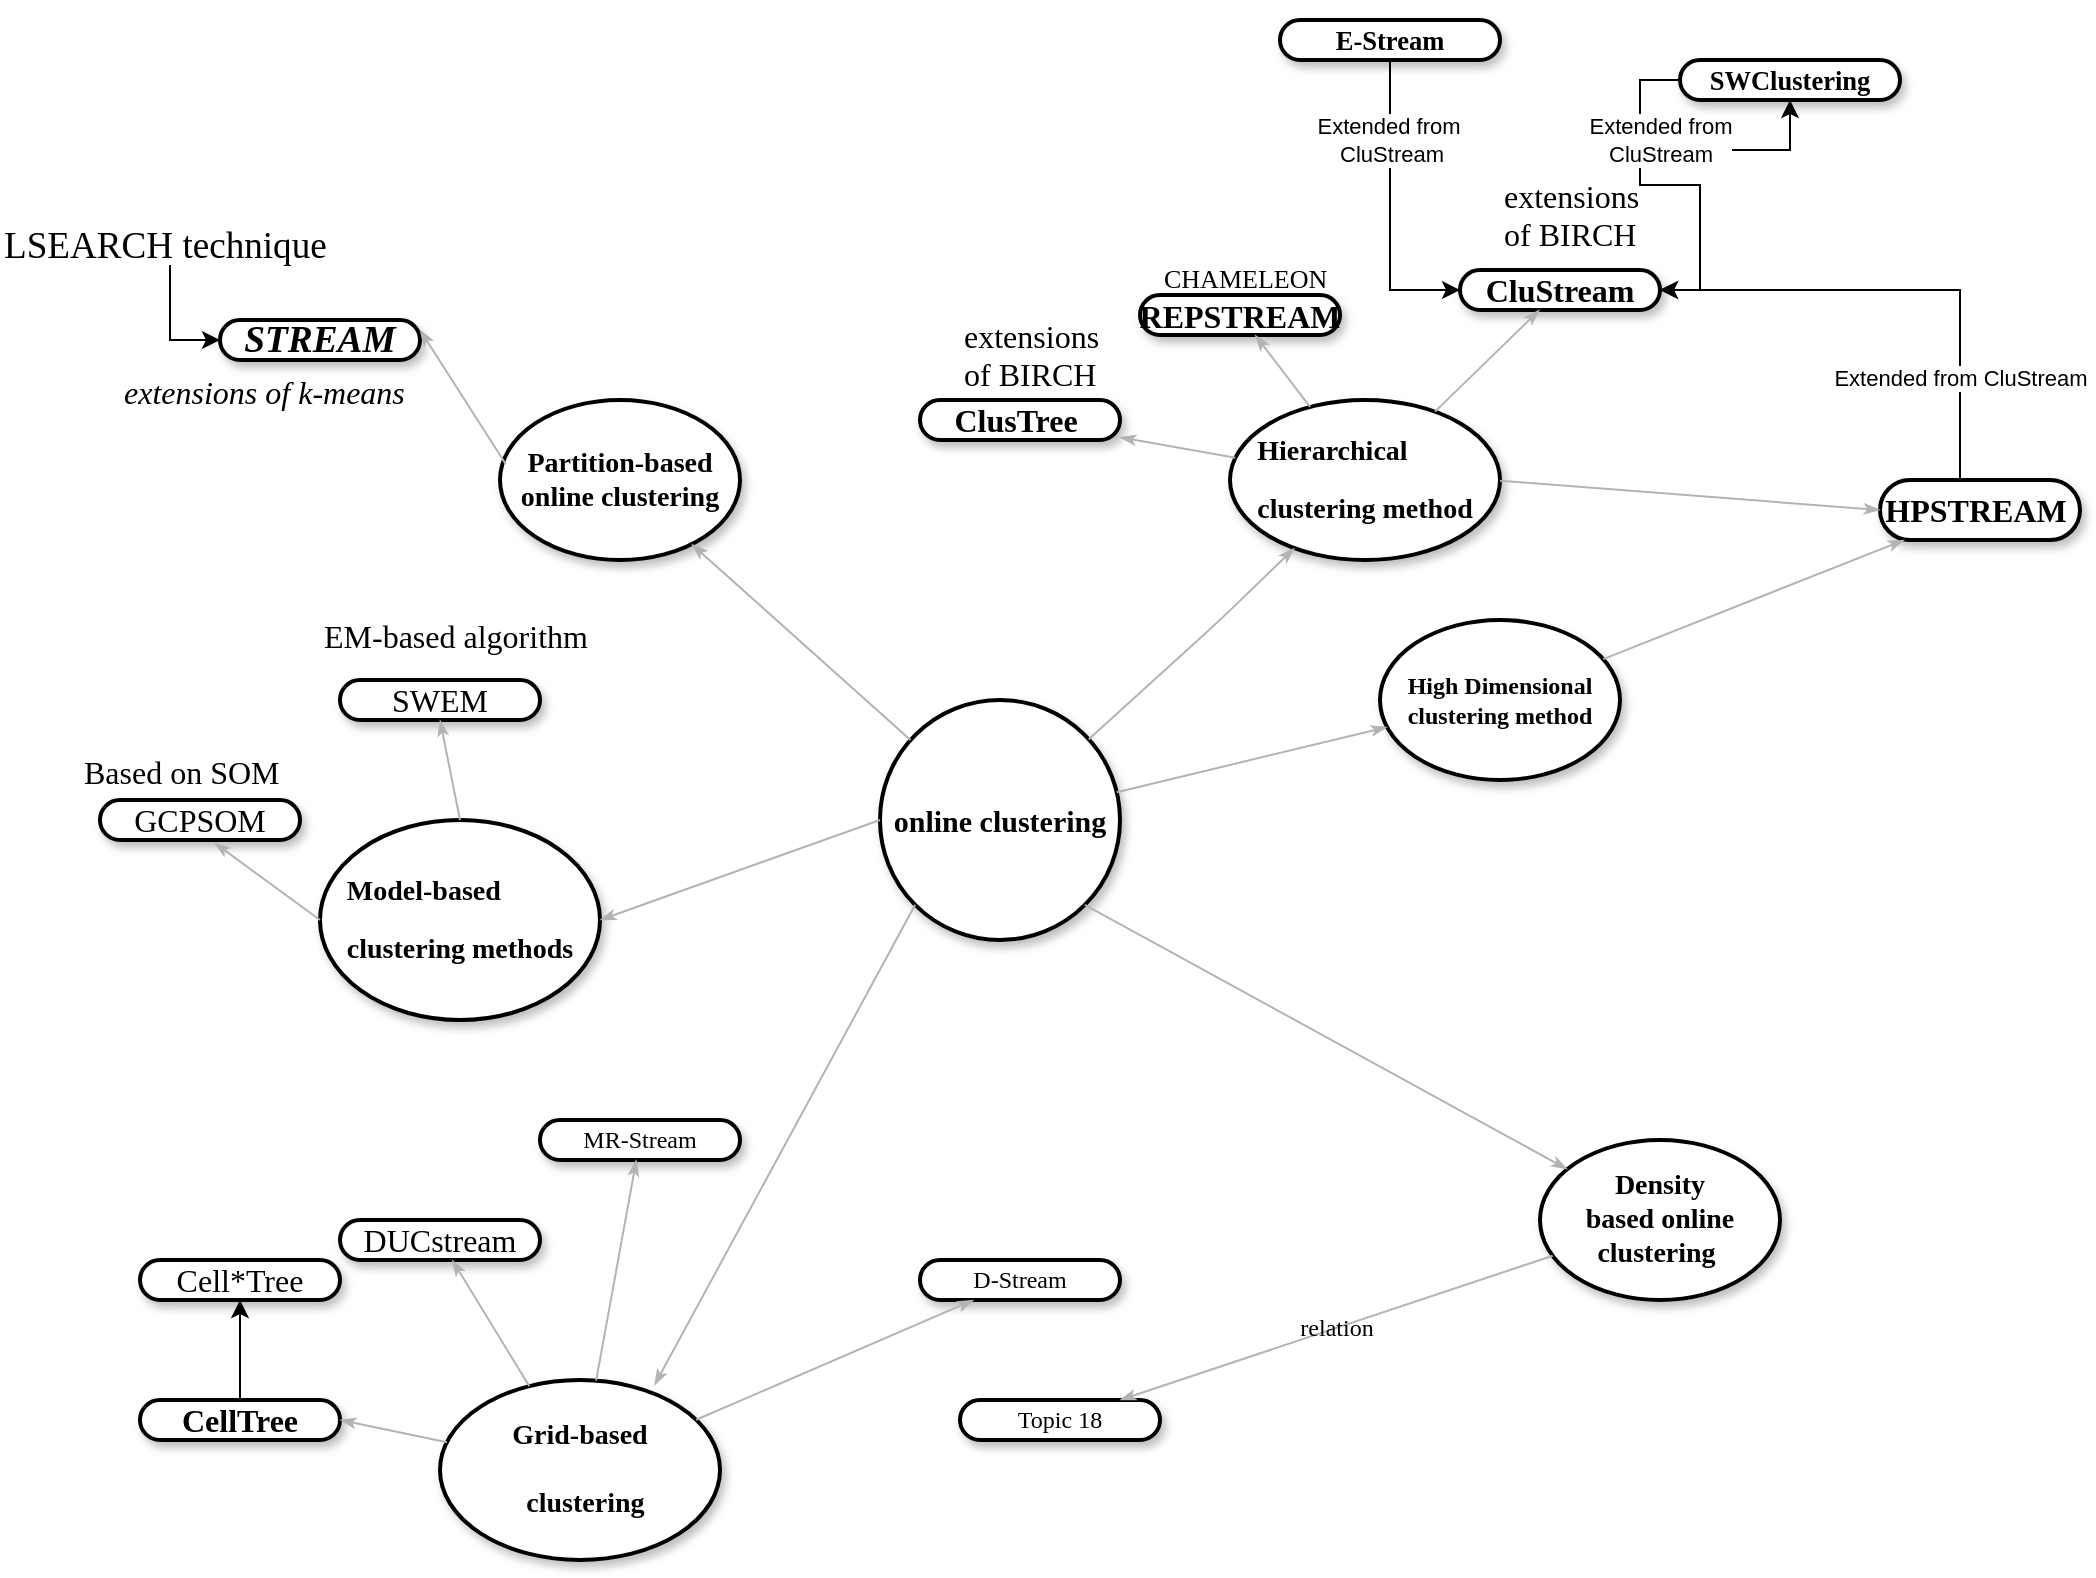 <mxfile version="14.6.13" type="github">
  <diagram name="Page-1" id="ad52d381-51e7-2e0d-a935-2d0ddd2fd229">
    <mxGraphModel dx="1221" dy="1429" grid="1" gridSize="10" guides="1" tooltips="1" connect="1" arrows="1" fold="1" page="1" pageScale="1" pageWidth="1100" pageHeight="850" background="#ffffff" math="0" shadow="0">
      <root>
        <mxCell id="0" />
        <mxCell id="1" parent="0" />
        <mxCell id="2c924340bb9dbf6c-2" value="&lt;p class=&quot;MsoNormal&quot;&gt;&lt;b&gt;&lt;span&gt;&lt;font face=&quot;Calibri&quot; style=&quot;font-size: 14px&quot;&gt;Partition-based online clustering&lt;/font&gt;&lt;/span&gt;&lt;/b&gt;&lt;/p&gt;" style="ellipse;whiteSpace=wrap;html=1;rounded=1;shadow=1;comic=0;labelBackgroundColor=none;strokeWidth=2;fontFamily=Verdana;fontSize=12;align=center;" parent="1" vertex="1">
          <mxGeometry x="260" y="110" width="120" height="80" as="geometry" />
        </mxCell>
        <mxCell id="2c924340bb9dbf6c-3" value="&lt;p class=&quot;MsoNormal&quot; align=&quot;justify&quot; style=&quot;text-align: justify&quot;&gt;&lt;b&gt;&lt;font face=&quot;Calibri&quot; style=&quot;font-size: 14px&quot;&gt;Hierarchical&amp;nbsp;&lt;/font&gt;&lt;/b&gt;&lt;/p&gt;&lt;p class=&quot;MsoNormal&quot; align=&quot;justify&quot; style=&quot;text-align: justify&quot;&gt;&lt;b&gt;&lt;font face=&quot;Calibri&quot; style=&quot;font-size: 14px&quot;&gt;clustering method&lt;/font&gt;&lt;/b&gt;&lt;/p&gt;" style="ellipse;whiteSpace=wrap;html=1;rounded=1;shadow=1;comic=0;labelBackgroundColor=none;strokeWidth=2;fontFamily=Verdana;fontSize=12;align=center;" parent="1" vertex="1">
          <mxGeometry x="625" y="110" width="135" height="80" as="geometry" />
        </mxCell>
        <mxCell id="2c924340bb9dbf6c-4" value="&lt;b&gt;&lt;font style=&quot;font-size: 15px&quot;&gt;online clustering&lt;/font&gt;&lt;/b&gt;" style="ellipse;whiteSpace=wrap;html=1;rounded=1;shadow=1;comic=0;labelBackgroundColor=none;strokeWidth=2;fontFamily=Verdana;fontSize=12;align=center;" parent="1" vertex="1">
          <mxGeometry x="450" y="260" width="120" height="120" as="geometry" />
        </mxCell>
        <mxCell id="2c924340bb9dbf6c-5" value="&lt;span&gt;&lt;b&gt;&lt;font style=&quot;font-size: 12px&quot;&gt;High Dimensional clustering method&lt;/font&gt;&lt;/b&gt;&lt;/span&gt;" style="ellipse;whiteSpace=wrap;html=1;rounded=1;shadow=1;comic=0;labelBackgroundColor=none;strokeWidth=2;fontFamily=Verdana;fontSize=12;align=center;" parent="1" vertex="1">
          <mxGeometry x="700" y="220" width="120" height="80" as="geometry" />
        </mxCell>
        <mxCell id="2c924340bb9dbf6c-7" value="&lt;div style=&quot;font-size: 14px&quot;&gt;&lt;span style=&quot;font-family: &amp;#34;calibri&amp;#34;&quot;&gt;&lt;font style=&quot;font-size: 14px&quot;&gt;&lt;b&gt;Density&lt;/b&gt;&lt;/font&gt;&lt;/span&gt;&lt;/div&gt;&lt;div style=&quot;font-size: 14px&quot;&gt;&lt;span style=&quot;font-family: &amp;#34;calibri&amp;#34;&quot;&gt;&lt;font style=&quot;font-size: 14px&quot;&gt;&lt;b&gt;based online clustering&amp;nbsp;&lt;/b&gt;&lt;/font&gt;&lt;/span&gt;&lt;/div&gt;" style="ellipse;whiteSpace=wrap;html=1;rounded=1;shadow=1;comic=0;labelBackgroundColor=none;strokeWidth=2;fontFamily=Verdana;fontSize=12;align=center;" parent="1" vertex="1">
          <mxGeometry x="780" y="480" width="120" height="80" as="geometry" />
        </mxCell>
        <mxCell id="2c924340bb9dbf6c-10" value="&lt;p class=&quot;MsoNormal&quot;&gt;&lt;b&gt;&lt;i&gt;&lt;span style=&quot;font-size: 14pt&quot;&gt;&lt;font face=&quot;Calibri&quot;&gt;STREAM&lt;/font&gt;&lt;/span&gt;&lt;/i&gt;&lt;/b&gt;&lt;/p&gt;" style="whiteSpace=wrap;html=1;rounded=1;shadow=1;comic=0;labelBackgroundColor=none;strokeWidth=2;fontFamily=Verdana;fontSize=12;align=center;arcSize=50;" parent="1" vertex="1">
          <mxGeometry x="120" y="70" width="100" height="20" as="geometry" />
        </mxCell>
        <mxCell id="2c924340bb9dbf6c-11" value="&lt;p class=&quot;MsoNormal&quot;&gt;&lt;span style=&quot;font-size: 12.0pt&quot;&gt;&lt;font face=&quot;Calibri&quot;&gt;&lt;b&gt;CluStream&lt;/b&gt;&lt;/font&gt;&lt;/span&gt;&lt;/p&gt;" style="whiteSpace=wrap;html=1;rounded=1;shadow=1;comic=0;labelBackgroundColor=none;strokeWidth=2;fontFamily=Verdana;fontSize=12;align=center;arcSize=50;" parent="1" vertex="1">
          <mxGeometry x="740" y="45" width="100" height="20" as="geometry" />
        </mxCell>
        <mxCell id="2c924340bb9dbf6c-14" value="&lt;p class=&quot;MsoNormal&quot;&gt;&lt;span style=&quot;font-family: &amp;#34;calibri&amp;#34; ; font-size: 12.0pt&quot;&gt;&lt;b&gt;REPSTREAM&lt;/b&gt;&lt;/span&gt;&lt;/p&gt;" style="whiteSpace=wrap;html=1;rounded=1;shadow=1;comic=0;labelBackgroundColor=none;strokeWidth=2;fontFamily=Verdana;fontSize=12;align=center;arcSize=50;" parent="1" vertex="1">
          <mxGeometry x="580" y="57.5" width="100" height="20" as="geometry" />
        </mxCell>
        <mxCell id="2c924340bb9dbf6c-15" value="&lt;p class=&quot;MsoNormal&quot;&gt;&lt;b&gt;&lt;span style=&quot;font-family: &amp;#34;calibri&amp;#34; ; font-size: 12.0pt&quot;&gt;ClusTree&lt;/span&gt;&lt;span style=&quot;font-size: 12.0pt&quot;&gt;&amp;nbsp;&lt;/span&gt;&lt;/b&gt;&lt;/p&gt;" style="whiteSpace=wrap;html=1;rounded=1;shadow=1;comic=0;labelBackgroundColor=none;strokeWidth=2;fontFamily=Verdana;fontSize=12;align=center;arcSize=50;" parent="1" vertex="1">
          <mxGeometry x="470" y="110" width="100" height="20" as="geometry" />
        </mxCell>
        <mxCell id="2c924340bb9dbf6c-31" value="" style="edgeStyle=none;rounded=1;html=1;labelBackgroundColor=none;startArrow=none;startFill=0;startSize=5;endArrow=classicThin;endFill=1;endSize=5;jettySize=auto;orthogonalLoop=1;strokeColor=#B3B3B3;strokeWidth=1;fontFamily=Verdana;fontSize=12" parent="1" source="2c924340bb9dbf6c-4" target="2c924340bb9dbf6c-2" edge="1">
          <mxGeometry relative="1" as="geometry" />
        </mxCell>
        <mxCell id="2c924340bb9dbf6c-32" value="" style="edgeStyle=none;rounded=1;html=1;labelBackgroundColor=none;startArrow=none;startFill=0;startSize=5;endArrow=classicThin;endFill=1;endSize=5;jettySize=auto;orthogonalLoop=1;strokeColor=#B3B3B3;strokeWidth=1;fontFamily=Verdana;fontSize=12" parent="1" source="2c924340bb9dbf6c-4" target="2c924340bb9dbf6c-3" edge="1">
          <mxGeometry relative="1" as="geometry">
            <Array as="points">
              <mxPoint x="620" y="220" />
            </Array>
          </mxGeometry>
        </mxCell>
        <mxCell id="2c924340bb9dbf6c-33" value="" style="edgeStyle=none;rounded=1;html=1;labelBackgroundColor=none;startArrow=none;startFill=0;startSize=5;endArrow=classicThin;endFill=1;endSize=5;jettySize=auto;orthogonalLoop=1;strokeColor=#B3B3B3;strokeWidth=1;fontFamily=Verdana;fontSize=12" parent="1" source="2c924340bb9dbf6c-4" target="2c924340bb9dbf6c-5" edge="1">
          <mxGeometry relative="1" as="geometry" />
        </mxCell>
        <mxCell id="2c924340bb9dbf6c-35" value="" style="edgeStyle=none;rounded=1;html=1;labelBackgroundColor=none;startArrow=none;startFill=0;startSize=5;endArrow=classicThin;endFill=1;endSize=5;jettySize=auto;orthogonalLoop=1;strokeColor=#B3B3B3;strokeWidth=1;fontFamily=Verdana;fontSize=12;exitX=1;exitY=1;exitDx=0;exitDy=0;" parent="1" source="2c924340bb9dbf6c-4" target="2c924340bb9dbf6c-7" edge="1">
          <mxGeometry x="-0.102" y="-13" relative="1" as="geometry">
            <mxPoint as="offset" />
          </mxGeometry>
        </mxCell>
        <mxCell id="2c924340bb9dbf6c-44" value="" style="edgeStyle=none;rounded=1;html=1;labelBackgroundColor=none;startArrow=none;startFill=0;startSize=5;endArrow=classicThin;endFill=1;endSize=5;jettySize=auto;orthogonalLoop=1;strokeColor=#B3B3B3;strokeWidth=1;fontFamily=Verdana;fontSize=12" parent="1" source="2c924340bb9dbf6c-3" target="2c924340bb9dbf6c-15" edge="1">
          <mxGeometry relative="1" as="geometry" />
        </mxCell>
        <mxCell id="2c924340bb9dbf6c-45" value="" style="edgeStyle=none;rounded=1;html=1;labelBackgroundColor=none;startArrow=none;startFill=0;startSize=5;endArrow=classicThin;endFill=1;endSize=5;jettySize=auto;orthogonalLoop=1;strokeColor=#B3B3B3;strokeWidth=1;fontFamily=Verdana;fontSize=12" parent="1" source="2c924340bb9dbf6c-3" target="2c924340bb9dbf6c-14" edge="1">
          <mxGeometry relative="1" as="geometry" />
        </mxCell>
        <mxCell id="2c924340bb9dbf6c-46" value="" style="edgeStyle=none;rounded=1;html=1;labelBackgroundColor=none;startArrow=none;startFill=0;startSize=5;endArrow=classicThin;endFill=1;endSize=5;jettySize=auto;orthogonalLoop=1;strokeColor=#B3B3B3;strokeWidth=1;fontFamily=Verdana;fontSize=12" parent="1" source="2c924340bb9dbf6c-3" target="2c924340bb9dbf6c-11" edge="1">
          <mxGeometry relative="1" as="geometry" />
        </mxCell>
        <mxCell id="1oA8xBJ8QGd1Spcs3NDZ-18" value="Extended from CluStream" style="edgeStyle=orthogonalEdgeStyle;rounded=0;orthogonalLoop=1;jettySize=auto;html=1;entryX=1;entryY=0.5;entryDx=0;entryDy=0;" edge="1" parent="1" source="2c924340bb9dbf6c-58" target="2c924340bb9dbf6c-11">
          <mxGeometry x="-0.583" relative="1" as="geometry">
            <Array as="points">
              <mxPoint x="990" y="55" />
            </Array>
            <mxPoint as="offset" />
          </mxGeometry>
        </mxCell>
        <mxCell id="2c924340bb9dbf6c-58" value="&lt;p class=&quot;MsoNormal&quot;&gt;&lt;span style=&quot;font-family: &amp;#34;calibri&amp;#34; ; font-size: 12.0pt&quot;&gt;&lt;b&gt;HPSTREAM&amp;nbsp;&lt;/b&gt;&lt;/span&gt;&lt;/p&gt;" style="whiteSpace=wrap;html=1;rounded=1;shadow=1;comic=0;labelBackgroundColor=none;strokeWidth=2;fontFamily=Verdana;fontSize=12;align=center;arcSize=50;" parent="1" vertex="1">
          <mxGeometry x="950" y="150" width="100" height="30" as="geometry" />
        </mxCell>
        <mxCell id="2c924340bb9dbf6c-59" value="&lt;span&gt;Topic 18&lt;/span&gt;" style="whiteSpace=wrap;html=1;rounded=1;shadow=1;comic=0;labelBackgroundColor=none;strokeWidth=2;fontFamily=Verdana;fontSize=12;align=center;arcSize=50;" parent="1" vertex="1">
          <mxGeometry x="490" y="610" width="100" height="20" as="geometry" />
        </mxCell>
        <mxCell id="2c924340bb9dbf6c-67" value="&lt;p class=&quot;MsoNormal&quot; align=&quot;justify&quot; style=&quot;text-align: justify&quot;&gt;&lt;b&gt;&lt;span style=&quot;font-family: &amp;#34;calibri&amp;#34; ; font-weight: bold&quot;&gt;&lt;font style=&quot;font-size: 14px&quot;&gt;Grid-based&lt;/font&gt;&lt;/span&gt;&lt;/b&gt;&lt;/p&gt;&lt;p class=&quot;MsoNormal&quot; align=&quot;justify&quot; style=&quot;text-align: justify&quot;&gt;&lt;b&gt;&lt;span style=&quot;font-family: &amp;#34;calibri&amp;#34; ; font-weight: bold&quot;&gt;&lt;font style=&quot;font-size: 14px&quot;&gt;&amp;nbsp; clustering&lt;/font&gt;&lt;/span&gt;&lt;/b&gt;&lt;b&gt;&lt;span style=&quot;font-family: &amp;#34;calibri&amp;#34; ; font-weight: bold ; font-size: 14.0pt&quot;&gt;&lt;/span&gt;&lt;/b&gt;&lt;/p&gt;" style="ellipse;whiteSpace=wrap;html=1;rounded=1;shadow=1;comic=0;labelBackgroundColor=none;strokeWidth=2;fontFamily=Verdana;fontSize=12;align=center;" parent="1" vertex="1">
          <mxGeometry x="230" y="600" width="140" height="90" as="geometry" />
        </mxCell>
        <mxCell id="2c924340bb9dbf6c-68" value="&lt;span&gt;MR-Stream&lt;/span&gt;" style="whiteSpace=wrap;html=1;rounded=1;shadow=1;comic=0;labelBackgroundColor=none;strokeWidth=2;fontFamily=Verdana;fontSize=12;align=center;arcSize=50;" parent="1" vertex="1">
          <mxGeometry x="280" y="470" width="100" height="20" as="geometry" />
        </mxCell>
        <mxCell id="2c924340bb9dbf6c-69" value="&lt;span&gt;D-Stream&lt;/span&gt;" style="whiteSpace=wrap;html=1;rounded=1;shadow=1;comic=0;labelBackgroundColor=none;strokeWidth=2;fontFamily=Verdana;fontSize=12;align=center;arcSize=50;" parent="1" vertex="1">
          <mxGeometry x="470" y="540" width="100" height="20" as="geometry" />
        </mxCell>
        <mxCell id="2c924340bb9dbf6c-70" value="&lt;p class=&quot;MsoNormal&quot;&gt;&lt;span style=&quot;font-size: 12.0pt&quot;&gt;&lt;font face=&quot;Calibri&quot;&gt;DUCstream&lt;/font&gt;&lt;/span&gt;&lt;/p&gt;" style="whiteSpace=wrap;html=1;rounded=1;shadow=1;comic=0;labelBackgroundColor=none;strokeWidth=2;fontFamily=Verdana;fontSize=12;align=center;arcSize=50;" parent="1" vertex="1">
          <mxGeometry x="180" y="520" width="100" height="20" as="geometry" />
        </mxCell>
        <mxCell id="2c924340bb9dbf6c-72" value="" style="edgeStyle=none;rounded=1;html=1;labelBackgroundColor=none;startArrow=none;startFill=0;startSize=5;endArrow=classicThin;endFill=1;endSize=5;jettySize=auto;orthogonalLoop=1;strokeColor=#B3B3B3;strokeWidth=1;fontFamily=Verdana;fontSize=12" parent="1" source="2c924340bb9dbf6c-67" target="2c924340bb9dbf6c-70" edge="1">
          <mxGeometry relative="1" as="geometry" />
        </mxCell>
        <mxCell id="2c924340bb9dbf6c-73" value="" style="edgeStyle=none;rounded=1;html=1;labelBackgroundColor=none;startArrow=none;startFill=0;startSize=5;endArrow=classicThin;endFill=1;endSize=5;jettySize=auto;orthogonalLoop=1;strokeColor=#B3B3B3;strokeWidth=1;fontFamily=Verdana;fontSize=12" parent="1" source="2c924340bb9dbf6c-67" target="2c924340bb9dbf6c-69" edge="1">
          <mxGeometry relative="1" as="geometry" />
        </mxCell>
        <mxCell id="2c924340bb9dbf6c-74" value="" style="edgeStyle=none;rounded=1;html=1;labelBackgroundColor=none;startArrow=none;startFill=0;startSize=5;endArrow=classicThin;endFill=1;endSize=5;jettySize=auto;orthogonalLoop=1;strokeColor=#B3B3B3;strokeWidth=1;fontFamily=Verdana;fontSize=12" parent="1" source="2c924340bb9dbf6c-67" target="2c924340bb9dbf6c-68" edge="1">
          <mxGeometry relative="1" as="geometry" />
        </mxCell>
        <mxCell id="2c924340bb9dbf6c-77" value="" style="edgeStyle=none;rounded=1;html=1;labelBackgroundColor=none;startArrow=none;startFill=0;startSize=5;endArrow=classicThin;endFill=1;endSize=5;jettySize=auto;orthogonalLoop=1;strokeColor=#B3B3B3;strokeWidth=1;fontFamily=Verdana;fontSize=12" parent="1" source="2c924340bb9dbf6c-5" target="2c924340bb9dbf6c-58" edge="1">
          <mxGeometry relative="1" as="geometry" />
        </mxCell>
        <mxCell id="2c924340bb9dbf6c-78" value="relation" style="edgeStyle=none;rounded=1;html=1;labelBackgroundColor=none;startArrow=none;startFill=0;startSize=5;endArrow=classicThin;endFill=1;endSize=5;jettySize=auto;orthogonalLoop=1;strokeColor=#B3B3B3;strokeWidth=1;fontFamily=Verdana;fontSize=12" parent="1" source="2c924340bb9dbf6c-7" target="2c924340bb9dbf6c-59" edge="1">
          <mxGeometry relative="1" as="geometry" />
        </mxCell>
        <mxCell id="1oA8xBJ8QGd1Spcs3NDZ-4" style="edgeStyle=orthogonalEdgeStyle;rounded=0;orthogonalLoop=1;jettySize=auto;html=1;entryX=0;entryY=0.5;entryDx=0;entryDy=0;" edge="1" parent="1" source="1oA8xBJ8QGd1Spcs3NDZ-1" target="2c924340bb9dbf6c-10">
          <mxGeometry relative="1" as="geometry" />
        </mxCell>
        <mxCell id="1oA8xBJ8QGd1Spcs3NDZ-1" value="&lt;div&gt;&lt;span style=&quot;font-size: 13.93pt ; font-family: &amp;#34;calibri&amp;#34;&quot;&gt;LSEARCH technique&amp;nbsp;&lt;/span&gt;&lt;/div&gt;" style="text;html=1;strokeColor=none;fillColor=none;align=center;verticalAlign=middle;whiteSpace=wrap;rounded=0;" vertex="1" parent="1">
          <mxGeometry x="10" y="22.5" width="170" height="20" as="geometry" />
        </mxCell>
        <mxCell id="1oA8xBJ8QGd1Spcs3NDZ-8" value="&lt;p class=&quot;MsoNormal&quot;&gt;&lt;i&gt;&lt;span style=&quot;font-style: italic ; font-size: 12.0pt&quot;&gt;&lt;font face=&quot;Calibri&quot;&gt;extensions of k-means&lt;/font&gt;&lt;/span&gt;&lt;/i&gt;&lt;/p&gt;" style="text;whiteSpace=wrap;html=1;" vertex="1" parent="1">
          <mxGeometry x="70" y="77.5" width="170" height="40" as="geometry" />
        </mxCell>
        <mxCell id="1oA8xBJ8QGd1Spcs3NDZ-32" value="" style="edgeStyle=orthogonalEdgeStyle;rounded=0;orthogonalLoop=1;jettySize=auto;html=1;" edge="1" parent="1" source="1oA8xBJ8QGd1Spcs3NDZ-10" target="1oA8xBJ8QGd1Spcs3NDZ-20">
          <mxGeometry relative="1" as="geometry" />
        </mxCell>
        <mxCell id="1oA8xBJ8QGd1Spcs3NDZ-10" value="&lt;p class=&quot;MsoNormal&quot;&gt;&lt;font face=&quot;Calibri&quot;&gt;&lt;span style=&quot;font-size: 16px&quot;&gt;extensions of BIRCH&lt;/span&gt;&lt;/font&gt;&lt;/p&gt;" style="text;whiteSpace=wrap;html=1;" vertex="1" parent="1">
          <mxGeometry x="760" y="-20" width="70" height="10" as="geometry" />
        </mxCell>
        <mxCell id="1oA8xBJ8QGd1Spcs3NDZ-11" value="&lt;p class=&quot;MsoNormal&quot;&gt;&lt;font face=&quot;Calibri&quot; style=&quot;font-size: 13px&quot;&gt;CHAMELEON&lt;/font&gt;&lt;/p&gt;" style="text;whiteSpace=wrap;html=1;" vertex="1" parent="1">
          <mxGeometry x="590" y="22.5" width="120" height="35" as="geometry" />
        </mxCell>
        <mxCell id="1oA8xBJ8QGd1Spcs3NDZ-15" value="" style="edgeStyle=none;rounded=1;html=1;labelBackgroundColor=none;startArrow=none;startFill=0;startSize=5;endArrow=classicThin;endFill=1;endSize=5;jettySize=auto;orthogonalLoop=1;strokeColor=#B3B3B3;strokeWidth=1;fontFamily=Verdana;fontSize=12;entryX=0;entryY=0.5;entryDx=0;entryDy=0;" edge="1" parent="1" target="2c924340bb9dbf6c-58">
          <mxGeometry relative="1" as="geometry">
            <mxPoint x="760.005" y="150.366" as="sourcePoint" />
            <mxPoint x="921.063" y="90" as="targetPoint" />
          </mxGeometry>
        </mxCell>
        <mxCell id="1oA8xBJ8QGd1Spcs3NDZ-27" style="edgeStyle=orthogonalEdgeStyle;rounded=0;orthogonalLoop=1;jettySize=auto;html=1;entryX=1;entryY=0.5;entryDx=0;entryDy=0;" edge="1" parent="1" source="1oA8xBJ8QGd1Spcs3NDZ-20" target="2c924340bb9dbf6c-11">
          <mxGeometry relative="1" as="geometry" />
        </mxCell>
        <mxCell id="1oA8xBJ8QGd1Spcs3NDZ-28" value="Extended from &lt;br&gt;CluStream" style="edgeLabel;html=1;align=center;verticalAlign=middle;resizable=0;points=[];" vertex="1" connectable="0" parent="1oA8xBJ8QGd1Spcs3NDZ-27">
          <mxGeometry x="-0.335" y="1" relative="1" as="geometry">
            <mxPoint x="9" y="-8" as="offset" />
          </mxGeometry>
        </mxCell>
        <mxCell id="1oA8xBJ8QGd1Spcs3NDZ-20" value="&lt;p class=&quot;MsoNormal&quot;&gt;&lt;span style=&quot;font-family: &amp;#34;cmr10&amp;#34; ; font-size: 13.284px ; text-align: left&quot;&gt;&lt;b&gt;SWClustering&lt;/b&gt;&lt;/span&gt;&lt;br&gt;&lt;/p&gt;" style="whiteSpace=wrap;html=1;rounded=1;shadow=1;comic=0;labelBackgroundColor=none;strokeWidth=2;fontFamily=Verdana;fontSize=12;align=center;arcSize=50;" vertex="1" parent="1">
          <mxGeometry x="850" y="-60" width="110" height="20" as="geometry" />
        </mxCell>
        <mxCell id="1oA8xBJ8QGd1Spcs3NDZ-23" value="&lt;p class=&quot;MsoNormal&quot;&gt;&lt;font face=&quot;Calibri&quot;&gt;&lt;span style=&quot;font-size: 16px&quot;&gt;extensions of BIRCH&lt;/span&gt;&lt;/font&gt;&lt;/p&gt;" style="text;whiteSpace=wrap;html=1;" vertex="1" parent="1">
          <mxGeometry x="490" y="50" width="70" height="10" as="geometry" />
        </mxCell>
        <mxCell id="1oA8xBJ8QGd1Spcs3NDZ-31" style="edgeStyle=orthogonalEdgeStyle;rounded=0;orthogonalLoop=1;jettySize=auto;html=1;entryX=0;entryY=0.5;entryDx=0;entryDy=0;" edge="1" parent="1" source="1oA8xBJ8QGd1Spcs3NDZ-30" target="2c924340bb9dbf6c-11">
          <mxGeometry relative="1" as="geometry" />
        </mxCell>
        <mxCell id="1oA8xBJ8QGd1Spcs3NDZ-33" value="Extended from&lt;br&gt;&amp;nbsp;CluStream" style="edgeLabel;html=1;align=center;verticalAlign=middle;resizable=0;points=[];" vertex="1" connectable="0" parent="1oA8xBJ8QGd1Spcs3NDZ-31">
          <mxGeometry x="-0.464" y="-1" relative="1" as="geometry">
            <mxPoint as="offset" />
          </mxGeometry>
        </mxCell>
        <mxCell id="1oA8xBJ8QGd1Spcs3NDZ-30" value="&lt;p class=&quot;MsoNormal&quot;&gt;&lt;span style=&quot;font-family: &amp;#34;cmr10&amp;#34; ; font-size: 13.284px ; text-align: left&quot;&gt;&lt;b&gt;E-Stream&lt;/b&gt;&lt;/span&gt;&lt;br&gt;&lt;/p&gt;" style="whiteSpace=wrap;html=1;rounded=1;shadow=1;comic=0;labelBackgroundColor=none;strokeWidth=2;fontFamily=Verdana;fontSize=12;align=center;arcSize=50;" vertex="1" parent="1">
          <mxGeometry x="650" y="-80" width="110" height="20" as="geometry" />
        </mxCell>
        <mxCell id="1oA8xBJ8QGd1Spcs3NDZ-35" value="" style="edgeStyle=none;rounded=1;html=1;labelBackgroundColor=none;startArrow=none;startFill=0;startSize=5;endArrow=classicThin;endFill=1;endSize=5;jettySize=auto;orthogonalLoop=1;strokeColor=#B3B3B3;strokeWidth=1;fontFamily=Verdana;fontSize=12;entryX=0.766;entryY=0.029;entryDx=0;entryDy=0;entryPerimeter=0;exitX=0;exitY=1;exitDx=0;exitDy=0;" edge="1" parent="1" source="2c924340bb9dbf6c-4" target="2c924340bb9dbf6c-67">
          <mxGeometry relative="1" as="geometry">
            <mxPoint x="549.196" y="298.079" as="sourcePoint" />
            <mxPoint x="373.621" y="187.465" as="targetPoint" />
          </mxGeometry>
        </mxCell>
        <mxCell id="1oA8xBJ8QGd1Spcs3NDZ-36" value="" style="edgeStyle=none;rounded=1;html=1;labelBackgroundColor=none;startArrow=none;startFill=0;startSize=5;endArrow=classicThin;endFill=1;endSize=5;jettySize=auto;orthogonalLoop=1;strokeColor=#B3B3B3;strokeWidth=1;fontFamily=Verdana;fontSize=12;exitX=0.023;exitY=0.398;exitDx=0;exitDy=0;exitPerimeter=0;entryX=1;entryY=0.25;entryDx=0;entryDy=0;" edge="1" parent="1" source="2c924340bb9dbf6c-2" target="2c924340bb9dbf6c-10">
          <mxGeometry relative="1" as="geometry">
            <mxPoint x="637.679" y="148.842" as="sourcePoint" />
            <mxPoint x="580" y="138.696" as="targetPoint" />
          </mxGeometry>
        </mxCell>
        <mxCell id="1oA8xBJ8QGd1Spcs3NDZ-53" value="" style="edgeStyle=orthogonalEdgeStyle;rounded=0;orthogonalLoop=1;jettySize=auto;html=1;" edge="1" parent="1" source="1oA8xBJ8QGd1Spcs3NDZ-38" target="1oA8xBJ8QGd1Spcs3NDZ-49">
          <mxGeometry relative="1" as="geometry" />
        </mxCell>
        <mxCell id="1oA8xBJ8QGd1Spcs3NDZ-38" value="&lt;p class=&quot;MsoNormal&quot;&gt;&lt;b style=&quot;font-family: &amp;#34;helvetica&amp;#34; ; text-align: left&quot;&gt;&lt;span style=&quot;font-size: 12pt&quot;&gt;&lt;font face=&quot;Calibri&quot;&gt;CellTree&lt;/font&gt;&lt;/span&gt;&lt;/b&gt;&lt;br&gt;&lt;/p&gt;" style="whiteSpace=wrap;html=1;rounded=1;shadow=1;comic=0;labelBackgroundColor=none;strokeWidth=2;fontFamily=Verdana;fontSize=12;align=center;arcSize=50;" vertex="1" parent="1">
          <mxGeometry x="80" y="610" width="100" height="20" as="geometry" />
        </mxCell>
        <mxCell id="1oA8xBJ8QGd1Spcs3NDZ-39" value="" style="edgeStyle=none;rounded=1;html=1;labelBackgroundColor=none;startArrow=none;startFill=0;startSize=5;endArrow=classicThin;endFill=1;endSize=5;jettySize=auto;orthogonalLoop=1;strokeColor=#B3B3B3;strokeWidth=1;fontFamily=Verdana;fontSize=12;entryX=1;entryY=0.5;entryDx=0;entryDy=0;" edge="1" parent="1" source="2c924340bb9dbf6c-67" target="1oA8xBJ8QGd1Spcs3NDZ-38">
          <mxGeometry relative="1" as="geometry">
            <mxPoint x="291.407" y="611.616" as="sourcePoint" />
            <mxPoint x="264.348" y="550" as="targetPoint" />
          </mxGeometry>
        </mxCell>
        <mxCell id="1oA8xBJ8QGd1Spcs3NDZ-49" value="&lt;p class=&quot;MsoNormal&quot;&gt;&lt;span style=&quot;font-family: &amp;#34;calibri&amp;#34; ; font-size: 16px ; text-align: left&quot;&gt;Cell*Tree&lt;/span&gt;&lt;br&gt;&lt;/p&gt;" style="whiteSpace=wrap;html=1;rounded=1;shadow=1;comic=0;labelBackgroundColor=none;strokeWidth=2;fontFamily=Verdana;fontSize=12;align=center;arcSize=50;" vertex="1" parent="1">
          <mxGeometry x="80" y="540" width="100" height="20" as="geometry" />
        </mxCell>
        <mxCell id="1oA8xBJ8QGd1Spcs3NDZ-58" value="&lt;p class=&quot;MsoNormal&quot; align=&quot;justify&quot; style=&quot;text-align: justify&quot;&gt;&lt;b style=&quot;font-family: &amp;#34;helvetica&amp;#34; ; text-align: left&quot;&gt;&lt;font face=&quot;Calibri&quot; style=&quot;font-size: 14px&quot;&gt;Model-based&amp;nbsp;&lt;/font&gt;&lt;/b&gt;&lt;/p&gt;&lt;p class=&quot;MsoNormal&quot; align=&quot;justify&quot; style=&quot;text-align: justify&quot;&gt;&lt;b style=&quot;font-family: &amp;#34;helvetica&amp;#34; ; text-align: left&quot;&gt;&lt;font face=&quot;Calibri&quot; style=&quot;font-size: 14px&quot;&gt;clustering methods&lt;/font&gt;&lt;/b&gt;&lt;br&gt;&lt;/p&gt;" style="ellipse;whiteSpace=wrap;html=1;rounded=1;shadow=1;comic=0;labelBackgroundColor=none;strokeWidth=2;fontFamily=Verdana;fontSize=12;align=center;" vertex="1" parent="1">
          <mxGeometry x="170" y="320" width="140" height="100" as="geometry" />
        </mxCell>
        <mxCell id="1oA8xBJ8QGd1Spcs3NDZ-59" value="" style="edgeStyle=none;rounded=1;html=1;labelBackgroundColor=none;startArrow=none;startFill=0;startSize=5;endArrow=classicThin;endFill=1;endSize=5;jettySize=auto;orthogonalLoop=1;strokeColor=#B3B3B3;strokeWidth=1;fontFamily=Verdana;fontSize=12;exitX=0;exitY=0.5;exitDx=0;exitDy=0;entryX=1;entryY=0.5;entryDx=0;entryDy=0;" edge="1" parent="1" source="2c924340bb9dbf6c-4" target="1oA8xBJ8QGd1Spcs3NDZ-58">
          <mxGeometry relative="1" as="geometry">
            <mxPoint x="466.388" y="288.794" as="sourcePoint" />
            <mxPoint x="364.601" y="192.679" as="targetPoint" />
          </mxGeometry>
        </mxCell>
        <mxCell id="1oA8xBJ8QGd1Spcs3NDZ-61" value="&lt;p class=&quot;MsoNormal&quot;&gt;&lt;span style=&quot;font-size: 12pt&quot;&gt;&lt;font face=&quot;Calibri&quot;&gt;SWEM&lt;/font&gt;&lt;/span&gt;&lt;/p&gt;" style="whiteSpace=wrap;html=1;rounded=1;shadow=1;comic=0;labelBackgroundColor=none;strokeWidth=2;fontFamily=Verdana;fontSize=12;align=center;arcSize=50;" vertex="1" parent="1">
          <mxGeometry x="180" y="250" width="100" height="20" as="geometry" />
        </mxCell>
        <mxCell id="1oA8xBJ8QGd1Spcs3NDZ-62" value="&lt;p class=&quot;MsoNormal&quot;&gt;&lt;span style=&quot;font-size: 12.0pt&quot;&gt;&lt;font face=&quot;Calibri&quot;&gt;GCPSOM&lt;/font&gt;&lt;/span&gt;&lt;/p&gt;" style="whiteSpace=wrap;html=1;rounded=1;shadow=1;comic=0;labelBackgroundColor=none;strokeWidth=2;fontFamily=Verdana;fontSize=12;align=center;arcSize=50;" vertex="1" parent="1">
          <mxGeometry x="60" y="310" width="100" height="20" as="geometry" />
        </mxCell>
        <mxCell id="1oA8xBJ8QGd1Spcs3NDZ-63" value="" style="edgeStyle=none;rounded=1;html=1;labelBackgroundColor=none;startArrow=none;startFill=0;startSize=5;endArrow=classicThin;endFill=1;endSize=5;jettySize=auto;orthogonalLoop=1;strokeColor=#B3B3B3;strokeWidth=1;fontFamily=Verdana;fontSize=12;exitX=0.5;exitY=0;exitDx=0;exitDy=0;entryX=0.5;entryY=1;entryDx=0;entryDy=0;" edge="1" parent="1" source="1oA8xBJ8QGd1Spcs3NDZ-58" target="1oA8xBJ8QGd1Spcs3NDZ-61">
          <mxGeometry relative="1" as="geometry">
            <mxPoint x="466.388" y="288.794" as="sourcePoint" />
            <mxPoint x="364.601" y="192.679" as="targetPoint" />
          </mxGeometry>
        </mxCell>
        <mxCell id="1oA8xBJ8QGd1Spcs3NDZ-64" value="" style="edgeStyle=none;rounded=1;html=1;labelBackgroundColor=none;startArrow=none;startFill=0;startSize=5;endArrow=classicThin;endFill=1;endSize=5;jettySize=auto;orthogonalLoop=1;strokeColor=#B3B3B3;strokeWidth=1;fontFamily=Verdana;fontSize=12;exitX=0;exitY=0.5;exitDx=0;exitDy=0;entryX=0.572;entryY=1.07;entryDx=0;entryDy=0;entryPerimeter=0;" edge="1" parent="1" source="1oA8xBJ8QGd1Spcs3NDZ-58" target="1oA8xBJ8QGd1Spcs3NDZ-62">
          <mxGeometry relative="1" as="geometry">
            <mxPoint x="230" y="320" as="sourcePoint" />
            <mxPoint x="180" y="280" as="targetPoint" />
          </mxGeometry>
        </mxCell>
        <mxCell id="1oA8xBJ8QGd1Spcs3NDZ-66" value="&lt;div&gt;&lt;span style=&quot;font-family: &amp;#34;calibri&amp;#34; ; color: rgb(0 , 0 , 0)&quot;&gt;&lt;font style=&quot;font-size: 16px&quot;&gt;Based on SOM&lt;/font&gt;&lt;br&gt;&lt;/span&gt;&lt;/div&gt;" style="text;whiteSpace=wrap;html=1;" vertex="1" parent="1">
          <mxGeometry x="50" y="280" width="100" height="40" as="geometry" />
        </mxCell>
        <mxCell id="1oA8xBJ8QGd1Spcs3NDZ-67" value="&lt;p class=&quot;MsoNormal&quot;&gt;&lt;span style=&quot;font-weight: normal ; font-size: 12.0pt&quot;&gt;&lt;font face=&quot;Calibri&quot;&gt;EM-based algorithm&lt;/font&gt;&lt;/span&gt;&lt;/p&gt;" style="text;whiteSpace=wrap;html=1;" vertex="1" parent="1">
          <mxGeometry x="170" y="200" width="160" height="50" as="geometry" />
        </mxCell>
      </root>
    </mxGraphModel>
  </diagram>
</mxfile>
